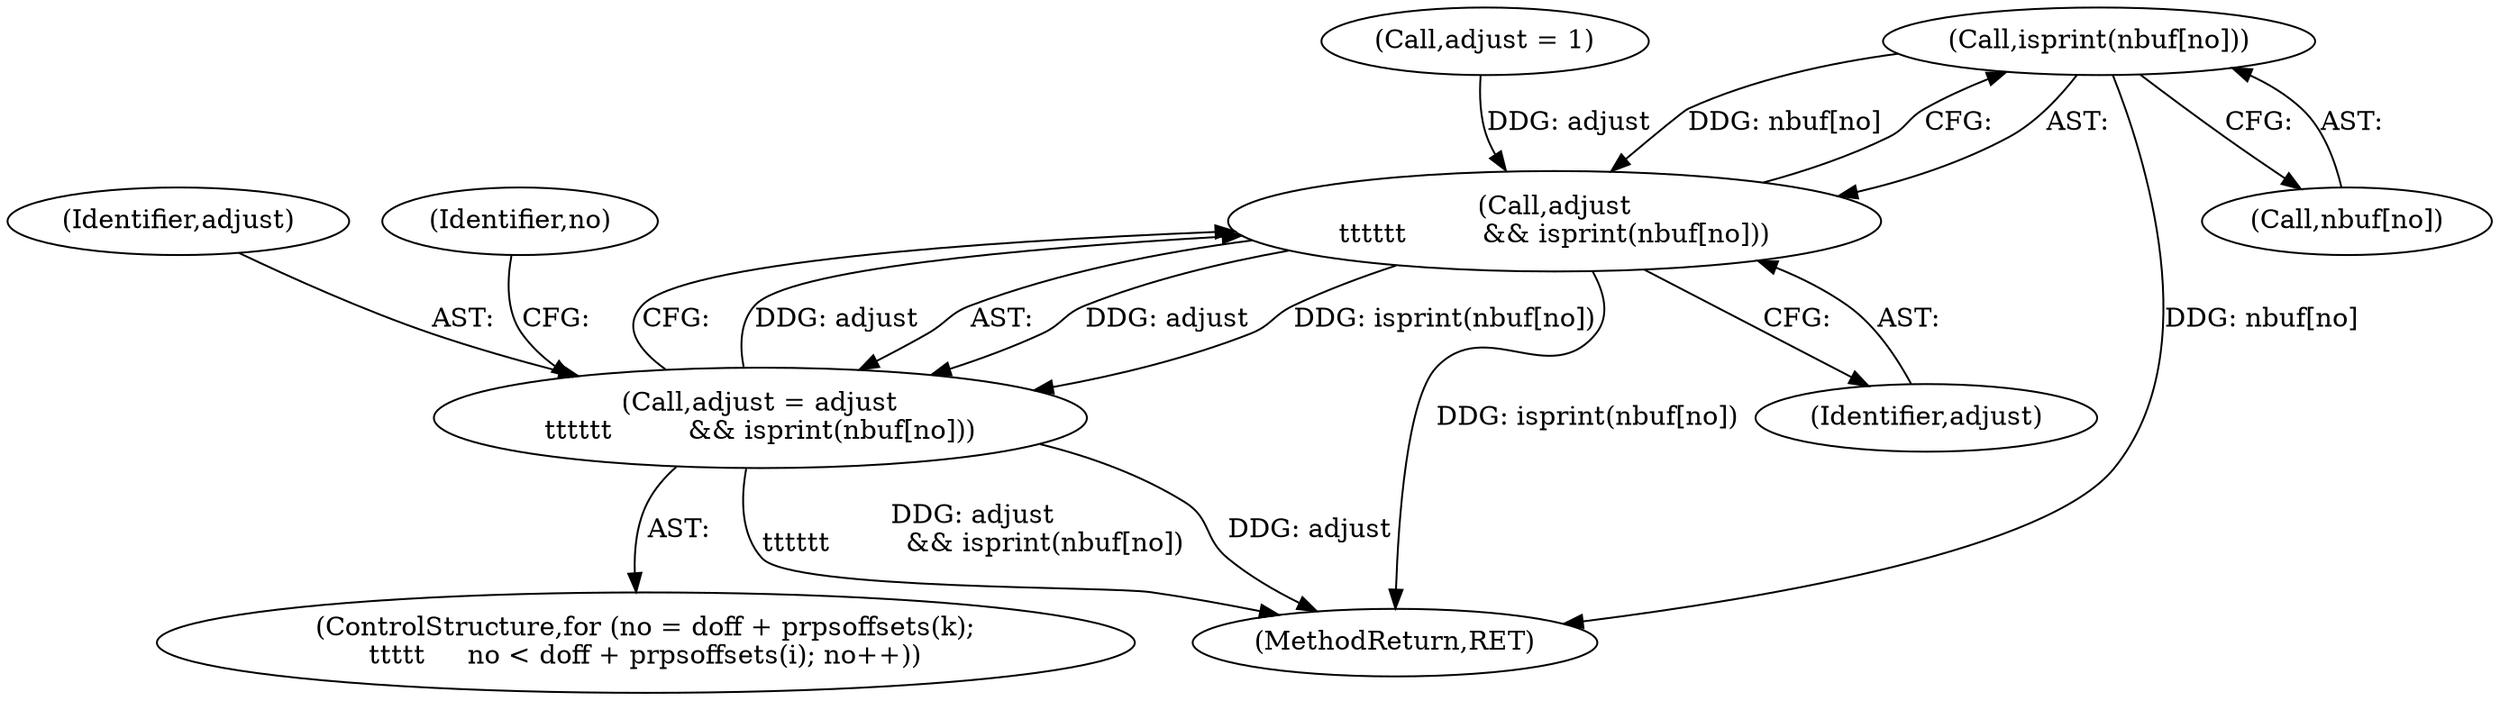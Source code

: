 digraph "0_file_39c7ac1106be844a5296d3eb5971946cc09ffda0@array" {
"1001167" [label="(Call,isprint(nbuf[no]))"];
"1001165" [label="(Call,adjust\n\t\t\t\t\t\t         && isprint(nbuf[no]))"];
"1001163" [label="(Call,adjust = adjust\n\t\t\t\t\t\t         && isprint(nbuf[no]))"];
"1001148" [label="(ControlStructure,for (no = doff + prpsoffsets(k);\n\t\t\t\t\t     no < doff + prpsoffsets(i); no++))"];
"1001168" [label="(Call,nbuf[no])"];
"1001138" [label="(Call,adjust = 1)"];
"1001164" [label="(Identifier,adjust)"];
"1001165" [label="(Call,adjust\n\t\t\t\t\t\t         && isprint(nbuf[no]))"];
"1001162" [label="(Identifier,no)"];
"1001163" [label="(Call,adjust = adjust\n\t\t\t\t\t\t         && isprint(nbuf[no]))"];
"1001237" [label="(MethodReturn,RET)"];
"1001167" [label="(Call,isprint(nbuf[no]))"];
"1001166" [label="(Identifier,adjust)"];
"1001167" -> "1001165"  [label="AST: "];
"1001167" -> "1001168"  [label="CFG: "];
"1001168" -> "1001167"  [label="AST: "];
"1001165" -> "1001167"  [label="CFG: "];
"1001167" -> "1001237"  [label="DDG: nbuf[no]"];
"1001167" -> "1001165"  [label="DDG: nbuf[no]"];
"1001165" -> "1001163"  [label="AST: "];
"1001165" -> "1001166"  [label="CFG: "];
"1001166" -> "1001165"  [label="AST: "];
"1001163" -> "1001165"  [label="CFG: "];
"1001165" -> "1001237"  [label="DDG: isprint(nbuf[no])"];
"1001165" -> "1001163"  [label="DDG: adjust"];
"1001165" -> "1001163"  [label="DDG: isprint(nbuf[no])"];
"1001163" -> "1001165"  [label="DDG: adjust"];
"1001138" -> "1001165"  [label="DDG: adjust"];
"1001163" -> "1001148"  [label="AST: "];
"1001164" -> "1001163"  [label="AST: "];
"1001162" -> "1001163"  [label="CFG: "];
"1001163" -> "1001237"  [label="DDG: adjust\n\t\t\t\t\t\t         && isprint(nbuf[no])"];
"1001163" -> "1001237"  [label="DDG: adjust"];
}
